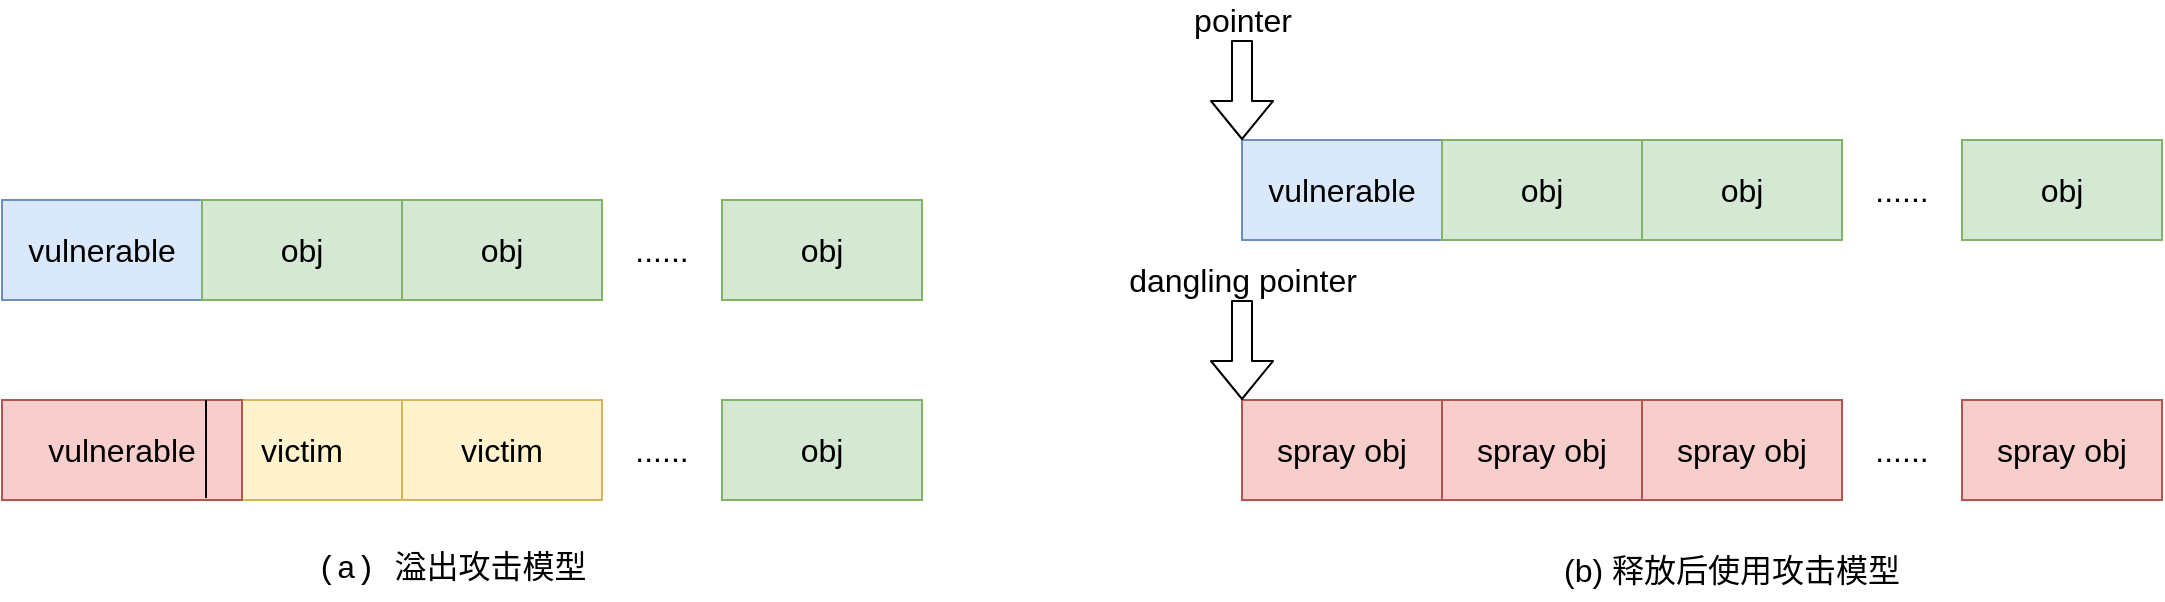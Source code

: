 <mxfile>
    <diagram id="7_Ij5eyibn9TSz0UBTHZ" name="Page-1">
        <mxGraphModel dx="1376" dy="784" grid="1" gridSize="10" guides="1" tooltips="1" connect="1" arrows="1" fold="1" page="1" pageScale="1" pageWidth="827" pageHeight="1169" math="0" shadow="0">
            <root>
                <mxCell id="0"/>
                <mxCell id="1" parent="0"/>
                <mxCell id="2" value="vulnerable" style="rounded=0;whiteSpace=wrap;html=1;fillColor=#dae8fc;strokeColor=#6c8ebf;fontSize=16;" parent="1" vertex="1">
                    <mxGeometry x="110" y="170" width="100" height="50" as="geometry"/>
                </mxCell>
                <mxCell id="3" value="obj" style="rounded=0;whiteSpace=wrap;html=1;fillColor=#d5e8d4;strokeColor=#82b366;fontSize=16;" parent="1" vertex="1">
                    <mxGeometry x="210" y="170" width="100" height="50" as="geometry"/>
                </mxCell>
                <mxCell id="4" value="obj" style="rounded=0;whiteSpace=wrap;html=1;fillColor=#d5e8d4;strokeColor=#82b366;fontSize=16;" parent="1" vertex="1">
                    <mxGeometry x="310" y="170" width="100" height="50" as="geometry"/>
                </mxCell>
                <mxCell id="5" value="obj" style="rounded=0;whiteSpace=wrap;html=1;fillColor=#d5e8d4;strokeColor=#82b366;fontSize=16;" parent="1" vertex="1">
                    <mxGeometry x="470" y="170" width="100" height="50" as="geometry"/>
                </mxCell>
                <mxCell id="6" value="......" style="text;html=1;strokeColor=none;fillColor=none;align=center;verticalAlign=middle;whiteSpace=wrap;rounded=0;fontSize=16;" parent="1" vertex="1">
                    <mxGeometry x="410" y="180" width="60" height="30" as="geometry"/>
                </mxCell>
                <mxCell id="8" value="victim" style="rounded=0;whiteSpace=wrap;html=1;fillColor=#fff2cc;strokeColor=#d6b656;fontSize=16;" parent="1" vertex="1">
                    <mxGeometry x="210" y="270" width="100" height="50" as="geometry"/>
                </mxCell>
                <mxCell id="9" value="victim" style="rounded=0;whiteSpace=wrap;html=1;fillColor=#fff2cc;strokeColor=#d6b656;fontSize=16;" parent="1" vertex="1">
                    <mxGeometry x="310" y="270" width="100" height="50" as="geometry"/>
                </mxCell>
                <mxCell id="10" value="obj" style="rounded=0;whiteSpace=wrap;html=1;fillColor=#d5e8d4;strokeColor=#82b366;fontSize=16;" parent="1" vertex="1">
                    <mxGeometry x="470" y="270" width="100" height="50" as="geometry"/>
                </mxCell>
                <mxCell id="11" value="......" style="text;html=1;strokeColor=none;fillColor=none;align=center;verticalAlign=middle;whiteSpace=wrap;rounded=0;fontSize=16;" parent="1" vertex="1">
                    <mxGeometry x="410" y="280" width="60" height="30" as="geometry"/>
                </mxCell>
                <mxCell id="7" value="vulnerable" style="rounded=0;whiteSpace=wrap;html=1;fillColor=#f8cecc;strokeColor=#b85450;fontSize=16;" parent="1" vertex="1">
                    <mxGeometry x="110" y="270" width="120" height="50" as="geometry"/>
                </mxCell>
                <mxCell id="12" value="" style="endArrow=none;html=1;exitX=0.85;exitY=0.98;exitDx=0;exitDy=0;exitPerimeter=0;fontSize=16;" parent="1" source="7" edge="1">
                    <mxGeometry width="50" height="50" relative="1" as="geometry">
                        <mxPoint x="190" y="320" as="sourcePoint"/>
                        <mxPoint x="212" y="270" as="targetPoint"/>
                    </mxGeometry>
                </mxCell>
                <mxCell id="13" value="vulnerable" style="rounded=0;whiteSpace=wrap;html=1;fillColor=#dae8fc;strokeColor=#6c8ebf;fontSize=16;" parent="1" vertex="1">
                    <mxGeometry x="730" y="140" width="100" height="50" as="geometry"/>
                </mxCell>
                <mxCell id="14" value="obj" style="rounded=0;whiteSpace=wrap;html=1;fillColor=#d5e8d4;strokeColor=#82b366;fontSize=16;" parent="1" vertex="1">
                    <mxGeometry x="830" y="140" width="100" height="50" as="geometry"/>
                </mxCell>
                <mxCell id="15" value="obj" style="rounded=0;whiteSpace=wrap;html=1;fillColor=#d5e8d4;strokeColor=#82b366;fontSize=16;" parent="1" vertex="1">
                    <mxGeometry x="930" y="140" width="100" height="50" as="geometry"/>
                </mxCell>
                <mxCell id="16" value="obj" style="rounded=0;whiteSpace=wrap;html=1;fillColor=#d5e8d4;strokeColor=#82b366;fontSize=16;" parent="1" vertex="1">
                    <mxGeometry x="1090" y="140" width="100" height="50" as="geometry"/>
                </mxCell>
                <mxCell id="17" value="......" style="text;html=1;strokeColor=none;fillColor=none;align=center;verticalAlign=middle;whiteSpace=wrap;rounded=0;fontSize=16;" parent="1" vertex="1">
                    <mxGeometry x="1030" y="150" width="60" height="30" as="geometry"/>
                </mxCell>
                <mxCell id="18" value="&lt;font style=&quot;font-size: 16px;&quot;&gt;pointer&lt;/font&gt;" style="shape=flexArrow;endArrow=classic;html=1;fontSize=16;" parent="1" edge="1">
                    <mxGeometry x="-1" y="-10" width="50" height="50" relative="1" as="geometry">
                        <mxPoint x="730" y="90" as="sourcePoint"/>
                        <mxPoint x="730" y="140" as="targetPoint"/>
                        <mxPoint x="10" y="-10" as="offset"/>
                    </mxGeometry>
                </mxCell>
                <mxCell id="20" value="spray obj" style="rounded=0;whiteSpace=wrap;html=1;fillColor=#f8cecc;strokeColor=#b85450;fontSize=16;" parent="1" vertex="1">
                    <mxGeometry x="730" y="270" width="100" height="50" as="geometry"/>
                </mxCell>
                <mxCell id="21" value="spray obj" style="rounded=0;whiteSpace=wrap;html=1;fillColor=#f8cecc;strokeColor=#b85450;fontSize=16;" parent="1" vertex="1">
                    <mxGeometry x="830" y="270" width="100" height="50" as="geometry"/>
                </mxCell>
                <mxCell id="22" value="spray obj" style="rounded=0;whiteSpace=wrap;html=1;fillColor=#f8cecc;strokeColor=#b85450;fontSize=16;" parent="1" vertex="1">
                    <mxGeometry x="930" y="270" width="100" height="50" as="geometry"/>
                </mxCell>
                <mxCell id="23" value="spray obj" style="rounded=0;whiteSpace=wrap;html=1;fillColor=#f8cecc;strokeColor=#b85450;fontSize=16;" parent="1" vertex="1">
                    <mxGeometry x="1090" y="270" width="100" height="50" as="geometry"/>
                </mxCell>
                <mxCell id="24" value="......" style="text;html=1;strokeColor=none;fillColor=none;align=center;verticalAlign=middle;whiteSpace=wrap;rounded=0;fontSize=16;" parent="1" vertex="1">
                    <mxGeometry x="1030" y="280" width="60" height="30" as="geometry"/>
                </mxCell>
                <mxCell id="25" value="&lt;font style=&quot;font-size: 16px;&quot;&gt;dangling pointer&lt;/font&gt;" style="shape=flexArrow;endArrow=classic;html=1;fontSize=16;" parent="1" edge="1">
                    <mxGeometry x="-1" y="-10" width="50" height="50" relative="1" as="geometry">
                        <mxPoint x="730" y="220" as="sourcePoint"/>
                        <mxPoint x="730" y="270" as="targetPoint"/>
                        <mxPoint x="10" y="-10" as="offset"/>
                    </mxGeometry>
                </mxCell>
                <mxCell id="26" value="(a) 溢出攻击模型" style="text;html=1;strokeColor=none;fillColor=none;align=center;verticalAlign=middle;whiteSpace=wrap;rounded=0;fontSize=16;fontFamily=Courier New;" vertex="1" parent="1">
                    <mxGeometry x="260" y="340" width="150" height="30" as="geometry"/>
                </mxCell>
                <mxCell id="27" value="(b) 释放后使用攻击模型" style="text;html=1;strokeColor=none;fillColor=none;align=center;verticalAlign=middle;whiteSpace=wrap;rounded=0;fontSize=16;" vertex="1" parent="1">
                    <mxGeometry x="890" y="340" width="170" height="30" as="geometry"/>
                </mxCell>
            </root>
        </mxGraphModel>
    </diagram>
</mxfile>